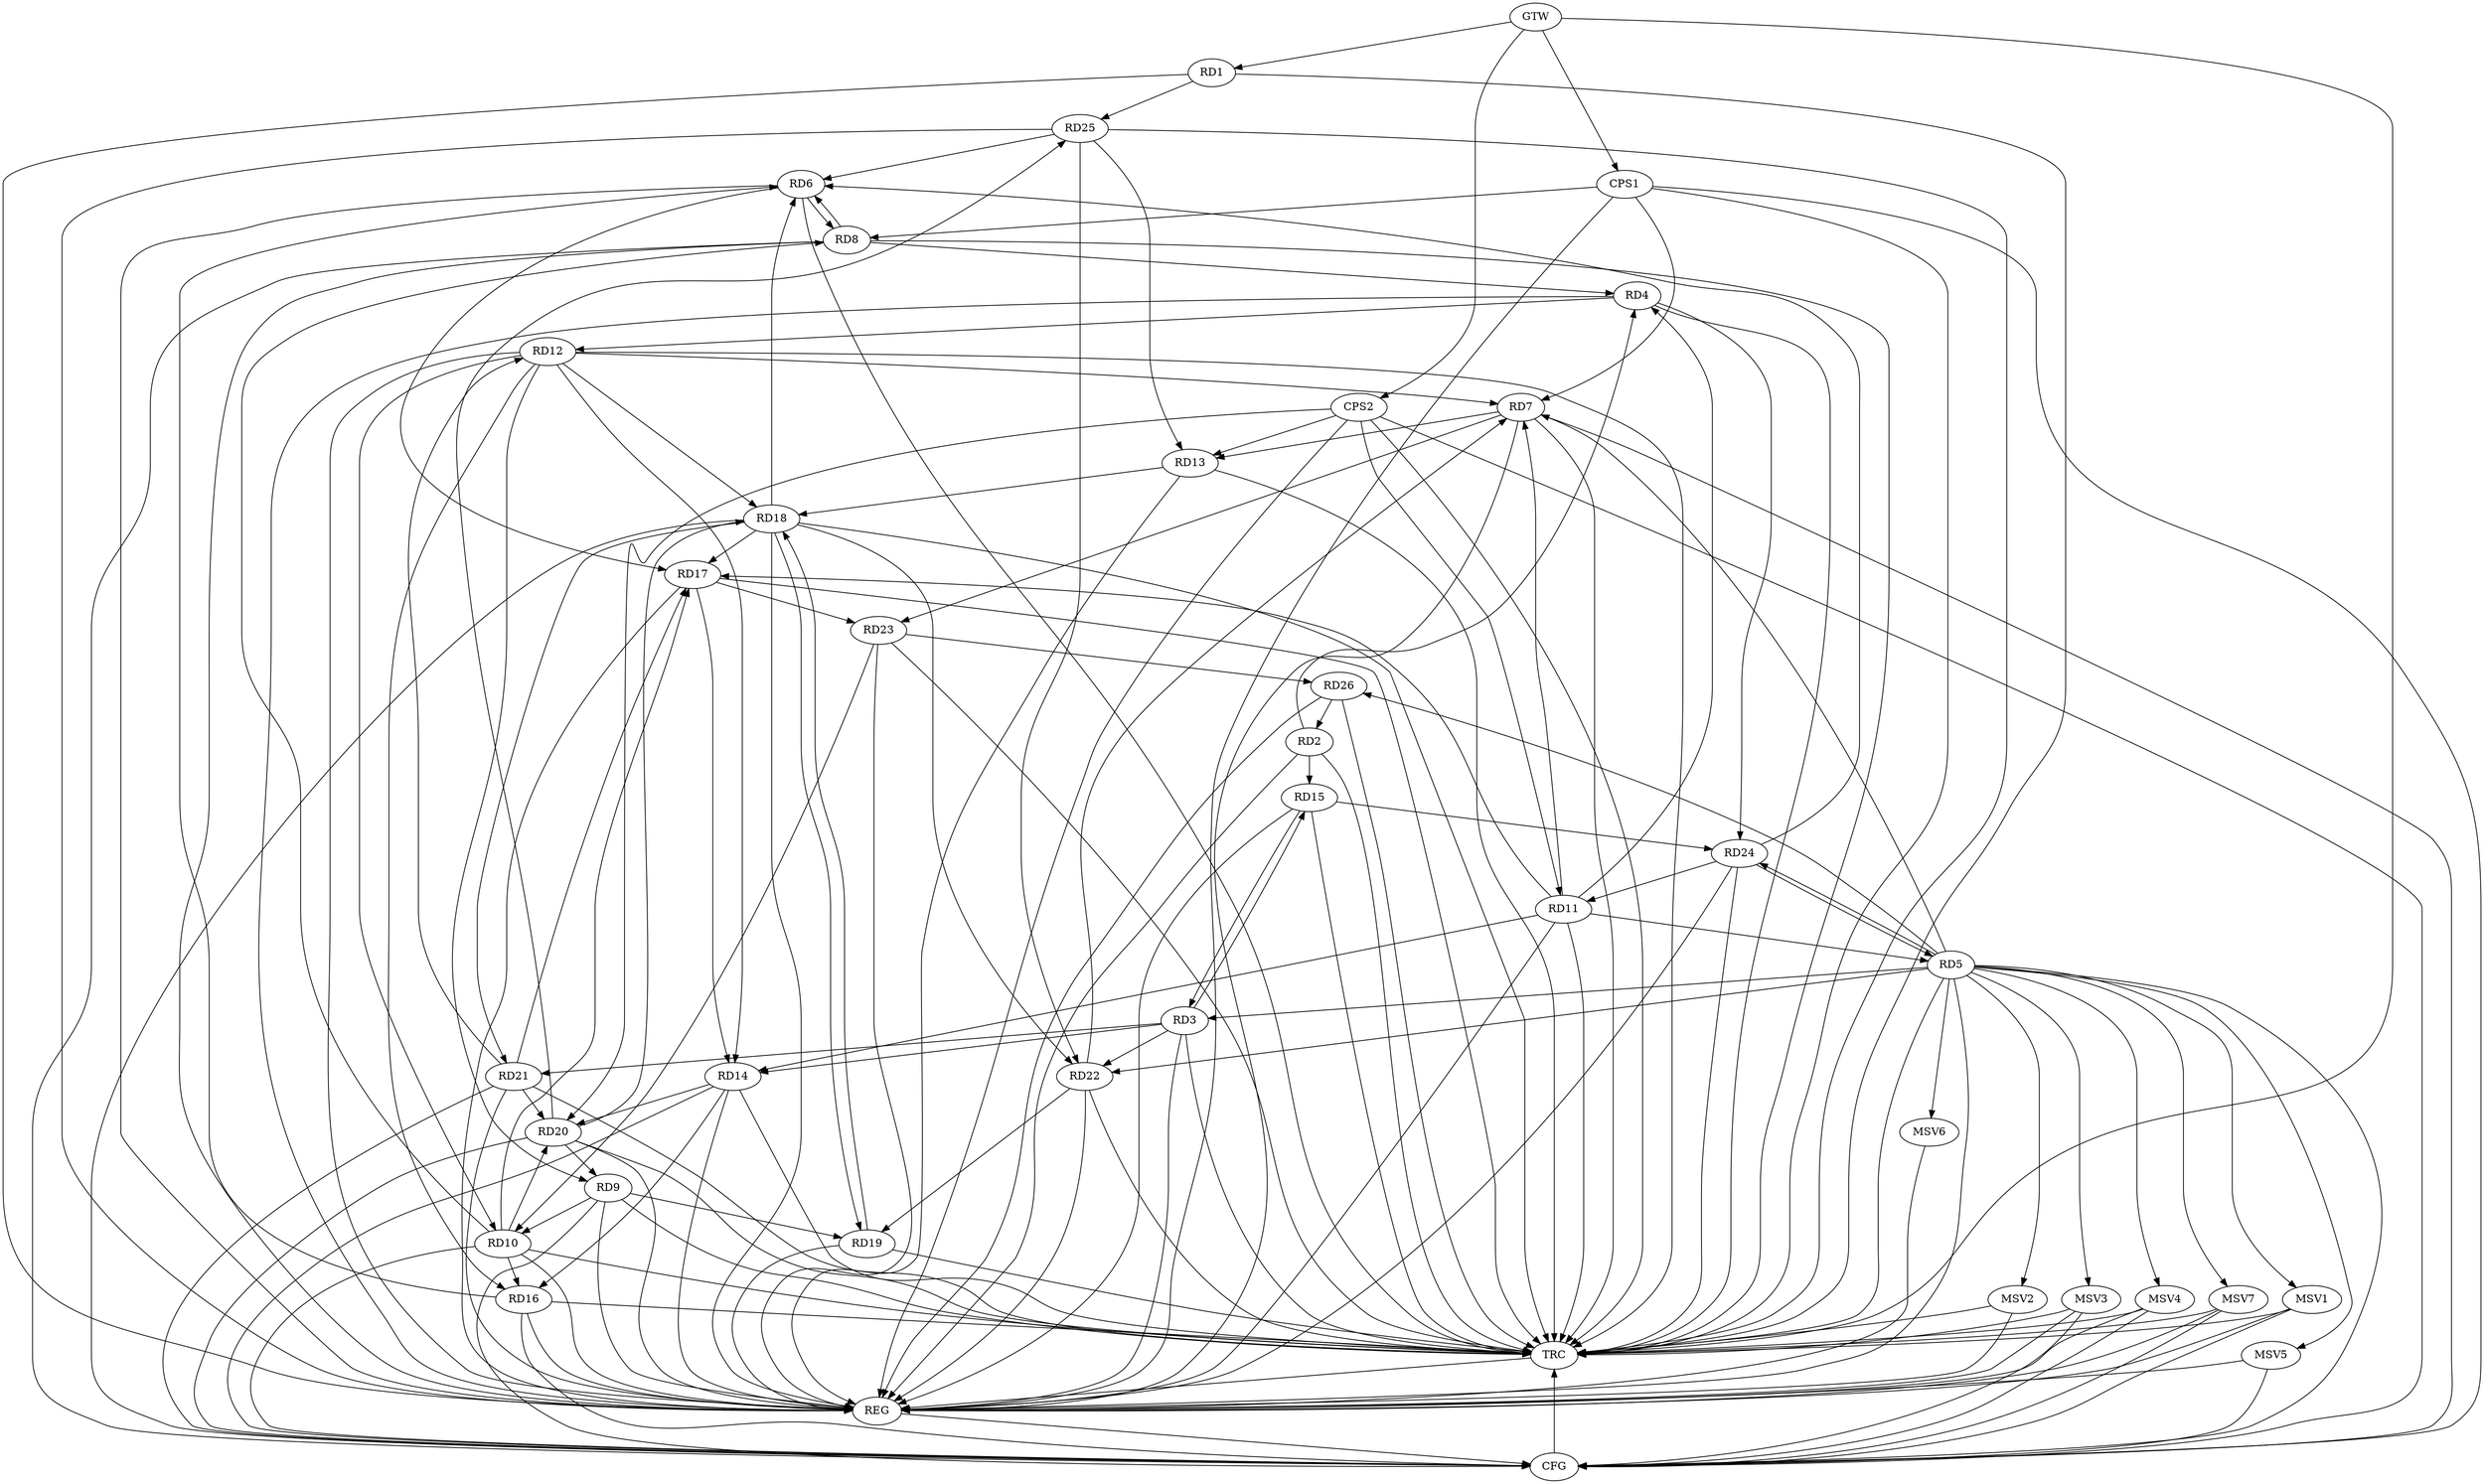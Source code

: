 strict digraph G {
  RD1 [ label="RD1" ];
  RD2 [ label="RD2" ];
  RD3 [ label="RD3" ];
  RD4 [ label="RD4" ];
  RD5 [ label="RD5" ];
  RD6 [ label="RD6" ];
  RD7 [ label="RD7" ];
  RD8 [ label="RD8" ];
  RD9 [ label="RD9" ];
  RD10 [ label="RD10" ];
  RD11 [ label="RD11" ];
  RD12 [ label="RD12" ];
  RD13 [ label="RD13" ];
  RD14 [ label="RD14" ];
  RD15 [ label="RD15" ];
  RD16 [ label="RD16" ];
  RD17 [ label="RD17" ];
  RD18 [ label="RD18" ];
  RD19 [ label="RD19" ];
  RD20 [ label="RD20" ];
  RD21 [ label="RD21" ];
  RD22 [ label="RD22" ];
  RD23 [ label="RD23" ];
  RD24 [ label="RD24" ];
  RD25 [ label="RD25" ];
  RD26 [ label="RD26" ];
  CPS1 [ label="CPS1" ];
  CPS2 [ label="CPS2" ];
  GTW [ label="GTW" ];
  REG [ label="REG" ];
  CFG [ label="CFG" ];
  TRC [ label="TRC" ];
  MSV1 [ label="MSV1" ];
  MSV2 [ label="MSV2" ];
  MSV3 [ label="MSV3" ];
  MSV4 [ label="MSV4" ];
  MSV5 [ label="MSV5" ];
  MSV6 [ label="MSV6" ];
  MSV7 [ label="MSV7" ];
  RD1 -> RD25;
  RD2 -> RD4;
  RD2 -> RD15;
  RD26 -> RD2;
  RD5 -> RD3;
  RD3 -> RD14;
  RD3 -> RD15;
  RD15 -> RD3;
  RD3 -> RD21;
  RD3 -> RD22;
  RD8 -> RD4;
  RD11 -> RD4;
  RD4 -> RD12;
  RD4 -> RD24;
  RD5 -> RD7;
  RD11 -> RD5;
  RD5 -> RD22;
  RD5 -> RD24;
  RD24 -> RD5;
  RD5 -> RD26;
  RD6 -> RD8;
  RD8 -> RD6;
  RD16 -> RD6;
  RD6 -> RD17;
  RD18 -> RD6;
  RD24 -> RD6;
  RD25 -> RD6;
  RD11 -> RD7;
  RD12 -> RD7;
  RD7 -> RD13;
  RD22 -> RD7;
  RD7 -> RD23;
  RD10 -> RD8;
  RD9 -> RD10;
  RD12 -> RD9;
  RD9 -> RD19;
  RD20 -> RD9;
  RD12 -> RD10;
  RD10 -> RD16;
  RD10 -> RD17;
  RD10 -> RD20;
  RD23 -> RD10;
  RD11 -> RD14;
  RD11 -> RD17;
  RD24 -> RD11;
  RD12 -> RD14;
  RD12 -> RD16;
  RD12 -> RD18;
  RD21 -> RD12;
  RD13 -> RD18;
  RD25 -> RD13;
  RD14 -> RD16;
  RD17 -> RD14;
  RD14 -> RD20;
  RD15 -> RD24;
  RD18 -> RD17;
  RD21 -> RD17;
  RD17 -> RD23;
  RD18 -> RD19;
  RD19 -> RD18;
  RD20 -> RD18;
  RD18 -> RD21;
  RD18 -> RD22;
  RD22 -> RD19;
  RD21 -> RD20;
  RD20 -> RD25;
  RD25 -> RD22;
  RD23 -> RD26;
  CPS1 -> RD8;
  CPS1 -> RD7;
  CPS2 -> RD11;
  CPS2 -> RD20;
  CPS2 -> RD13;
  GTW -> RD1;
  GTW -> CPS1;
  GTW -> CPS2;
  RD1 -> REG;
  RD2 -> REG;
  RD3 -> REG;
  RD4 -> REG;
  RD5 -> REG;
  RD6 -> REG;
  RD7 -> REG;
  RD8 -> REG;
  RD9 -> REG;
  RD10 -> REG;
  RD11 -> REG;
  RD12 -> REG;
  RD13 -> REG;
  RD14 -> REG;
  RD15 -> REG;
  RD16 -> REG;
  RD17 -> REG;
  RD18 -> REG;
  RD19 -> REG;
  RD20 -> REG;
  RD21 -> REG;
  RD22 -> REG;
  RD23 -> REG;
  RD24 -> REG;
  RD25 -> REG;
  RD26 -> REG;
  CPS1 -> REG;
  CPS2 -> REG;
  RD21 -> CFG;
  RD18 -> CFG;
  RD5 -> CFG;
  RD8 -> CFG;
  RD20 -> CFG;
  RD9 -> CFG;
  RD16 -> CFG;
  CPS1 -> CFG;
  RD14 -> CFG;
  RD7 -> CFG;
  CPS2 -> CFG;
  RD10 -> CFG;
  REG -> CFG;
  RD1 -> TRC;
  RD2 -> TRC;
  RD3 -> TRC;
  RD4 -> TRC;
  RD5 -> TRC;
  RD6 -> TRC;
  RD7 -> TRC;
  RD8 -> TRC;
  RD9 -> TRC;
  RD10 -> TRC;
  RD11 -> TRC;
  RD12 -> TRC;
  RD13 -> TRC;
  RD14 -> TRC;
  RD15 -> TRC;
  RD16 -> TRC;
  RD17 -> TRC;
  RD18 -> TRC;
  RD19 -> TRC;
  RD20 -> TRC;
  RD21 -> TRC;
  RD22 -> TRC;
  RD23 -> TRC;
  RD24 -> TRC;
  RD25 -> TRC;
  RD26 -> TRC;
  CPS1 -> TRC;
  CPS2 -> TRC;
  GTW -> TRC;
  CFG -> TRC;
  TRC -> REG;
  RD5 -> MSV1;
  MSV1 -> REG;
  MSV1 -> TRC;
  MSV1 -> CFG;
  RD5 -> MSV2;
  MSV2 -> REG;
  MSV2 -> TRC;
  RD5 -> MSV3;
  MSV3 -> REG;
  MSV3 -> TRC;
  MSV3 -> CFG;
  RD5 -> MSV4;
  MSV4 -> REG;
  MSV4 -> TRC;
  MSV4 -> CFG;
  RD5 -> MSV5;
  MSV5 -> REG;
  MSV5 -> CFG;
  RD5 -> MSV6;
  MSV6 -> REG;
  RD5 -> MSV7;
  MSV7 -> REG;
  MSV7 -> TRC;
  MSV7 -> CFG;
}
